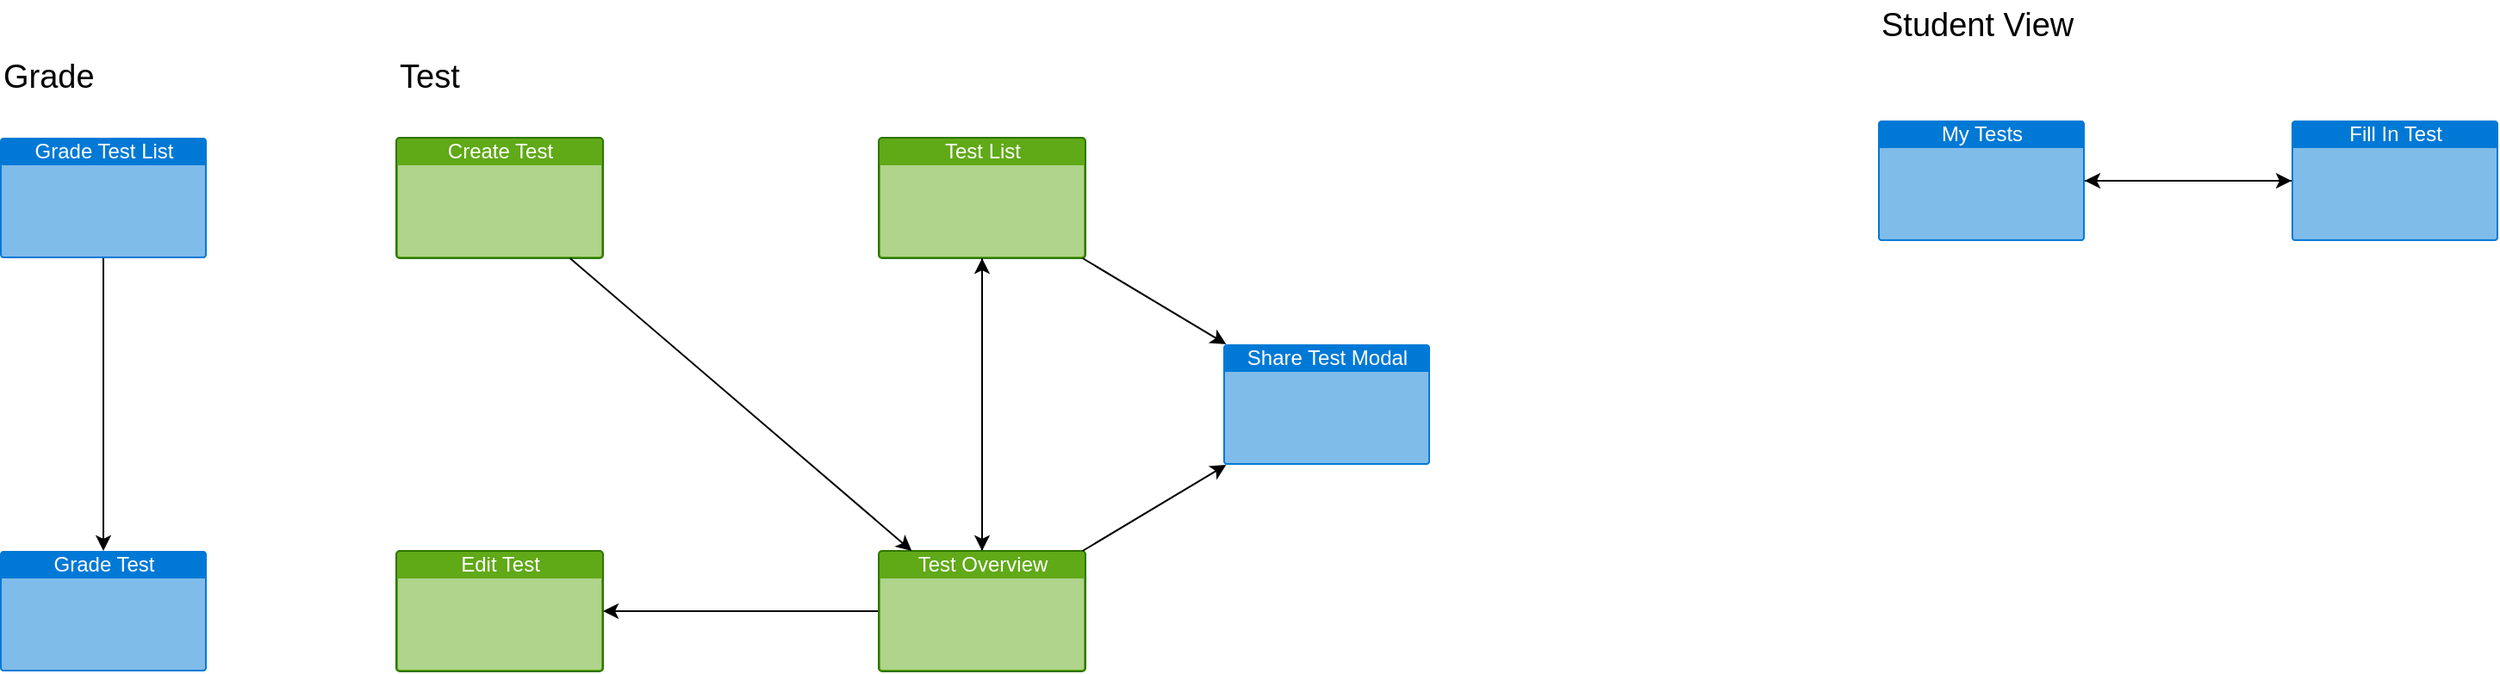 <mxfile>
    <diagram id="0ExJZatV-Nmt1f5UjSIz" name="Page-1">
        <mxGraphModel dx="1612" dy="809" grid="1" gridSize="10" guides="1" tooltips="1" connect="1" arrows="1" fold="1" page="1" pageScale="1" pageWidth="827" pageHeight="1169" math="0" shadow="0">
            <root>
                <mxCell id="0"/>
                <mxCell id="1" parent="0"/>
                <mxCell id="15" style="edgeStyle=none;html=1;" edge="1" parent="1" source="12" target="13">
                    <mxGeometry relative="1" as="geometry"/>
                </mxCell>
                <mxCell id="12" value="Fill In Test" style="html=1;strokeColor=none;fillColor=#0079D6;labelPosition=center;verticalLabelPosition=middle;verticalAlign=top;align=center;fontSize=12;outlineConnect=0;spacingTop=-6;fontColor=#FFFFFF;sketch=0;shape=mxgraph.sitemap.page;" vertex="1" parent="1">
                    <mxGeometry x="1140" y="160" width="120" height="70" as="geometry"/>
                </mxCell>
                <mxCell id="14" style="edgeStyle=none;html=1;" edge="1" parent="1" source="13" target="12">
                    <mxGeometry relative="1" as="geometry"/>
                </mxCell>
                <mxCell id="13" value="My Tests" style="html=1;strokeColor=none;fillColor=#0079D6;labelPosition=center;verticalLabelPosition=middle;verticalAlign=top;align=center;fontSize=12;outlineConnect=0;spacingTop=-6;fontColor=#FFFFFF;sketch=0;shape=mxgraph.sitemap.page;" vertex="1" parent="1">
                    <mxGeometry x="900" y="160" width="120" height="70" as="geometry"/>
                </mxCell>
                <mxCell id="19" value="Student View" style="text;html=1;strokeColor=none;fillColor=none;align=left;verticalAlign=middle;whiteSpace=wrap;rounded=0;fontSize=19;" vertex="1" parent="1">
                    <mxGeometry x="900" y="90" width="170" height="30" as="geometry"/>
                </mxCell>
                <mxCell id="26" value="" style="group" vertex="1" connectable="0" parent="1">
                    <mxGeometry x="40" y="120" width="600" height="360" as="geometry"/>
                </mxCell>
                <mxCell id="3" value="Test List" style="html=1;strokeColor=#2D7600;fillColor=#60a917;labelPosition=center;verticalLabelPosition=middle;verticalAlign=top;align=center;fontSize=12;outlineConnect=0;spacingTop=-6;fontColor=#ffffff;sketch=0;shape=mxgraph.sitemap.page;" vertex="1" parent="26">
                    <mxGeometry x="280" y="50" width="120" height="70" as="geometry"/>
                </mxCell>
                <mxCell id="4" value="Create Test" style="html=1;strokeColor=#2D7600;fillColor=#60a917;labelPosition=center;verticalLabelPosition=middle;verticalAlign=top;align=center;fontSize=12;outlineConnect=0;spacingTop=-6;fontColor=#ffffff;sketch=0;shape=mxgraph.sitemap.page;" vertex="1" parent="26">
                    <mxGeometry y="50" width="120" height="70" as="geometry"/>
                </mxCell>
                <mxCell id="5" value="Edit Test" style="html=1;strokeColor=#2D7600;fillColor=#60a917;labelPosition=center;verticalLabelPosition=middle;verticalAlign=top;align=center;fontSize=12;outlineConnect=0;spacingTop=-6;fontColor=#ffffff;sketch=0;shape=mxgraph.sitemap.page;" vertex="1" parent="26">
                    <mxGeometry y="290" width="120" height="70" as="geometry"/>
                </mxCell>
                <mxCell id="8" style="edgeStyle=none;html=1;" edge="1" parent="26" source="6" target="3">
                    <mxGeometry relative="1" as="geometry"/>
                </mxCell>
                <mxCell id="9" style="edgeStyle=none;html=1;" edge="1" parent="26" source="6" target="5">
                    <mxGeometry relative="1" as="geometry"/>
                </mxCell>
                <mxCell id="6" value="Test Overview" style="html=1;strokeColor=#2D7600;fillColor=#60a917;labelPosition=center;verticalLabelPosition=middle;verticalAlign=top;align=center;fontSize=12;outlineConnect=0;spacingTop=-6;fontColor=#ffffff;sketch=0;shape=mxgraph.sitemap.page;" vertex="1" parent="26">
                    <mxGeometry x="280" y="290" width="120" height="70" as="geometry"/>
                </mxCell>
                <mxCell id="7" style="edgeStyle=none;html=1;" edge="1" parent="26" source="3" target="6">
                    <mxGeometry relative="1" as="geometry"/>
                </mxCell>
                <mxCell id="11" style="edgeStyle=none;html=1;" edge="1" parent="26" source="4" target="6">
                    <mxGeometry relative="1" as="geometry"/>
                </mxCell>
                <mxCell id="16" value="Share Test Modal" style="html=1;strokeColor=none;fillColor=#0079D6;labelPosition=center;verticalLabelPosition=middle;verticalAlign=top;align=center;fontSize=12;outlineConnect=0;spacingTop=-6;fontColor=#FFFFFF;sketch=0;shape=mxgraph.sitemap.page;" vertex="1" parent="26">
                    <mxGeometry x="480" y="170" width="120" height="70" as="geometry"/>
                </mxCell>
                <mxCell id="17" style="edgeStyle=none;html=1;" edge="1" parent="26" source="3" target="16">
                    <mxGeometry relative="1" as="geometry"/>
                </mxCell>
                <mxCell id="18" style="edgeStyle=none;html=1;" edge="1" parent="26" source="6" target="16">
                    <mxGeometry relative="1" as="geometry"/>
                </mxCell>
                <mxCell id="20" value="Test" style="text;html=1;strokeColor=none;fillColor=none;align=left;verticalAlign=middle;whiteSpace=wrap;rounded=0;fontSize=19;" vertex="1" parent="26">
                    <mxGeometry width="50" height="30" as="geometry"/>
                </mxCell>
                <mxCell id="41" value="" style="group" vertex="1" connectable="0" parent="1">
                    <mxGeometry x="-190" y="120" width="120" height="360" as="geometry"/>
                </mxCell>
                <mxCell id="22" value="Grade Test List" style="html=1;strokeColor=none;fillColor=#0079D6;labelPosition=center;verticalLabelPosition=middle;verticalAlign=top;align=center;fontSize=12;outlineConnect=0;spacingTop=-6;fontColor=#FFFFFF;sketch=0;shape=mxgraph.sitemap.page;" vertex="1" parent="41">
                    <mxGeometry y="50" width="120" height="70" as="geometry"/>
                </mxCell>
                <mxCell id="23" value="Grade Test" style="html=1;strokeColor=none;fillColor=#0079D6;labelPosition=center;verticalLabelPosition=middle;verticalAlign=top;align=center;fontSize=12;outlineConnect=0;spacingTop=-6;fontColor=#FFFFFF;sketch=0;shape=mxgraph.sitemap.page;" vertex="1" parent="41">
                    <mxGeometry y="290" width="120" height="70" as="geometry"/>
                </mxCell>
                <mxCell id="24" style="edgeStyle=none;html=1;fontSize=19;" edge="1" parent="41" source="22" target="23">
                    <mxGeometry relative="1" as="geometry"/>
                </mxCell>
                <mxCell id="40" value="Grade" style="text;html=1;strokeColor=none;fillColor=none;align=left;verticalAlign=middle;whiteSpace=wrap;rounded=0;fontSize=19;" vertex="1" parent="41">
                    <mxGeometry width="100" height="30" as="geometry"/>
                </mxCell>
            </root>
        </mxGraphModel>
    </diagram>
</mxfile>